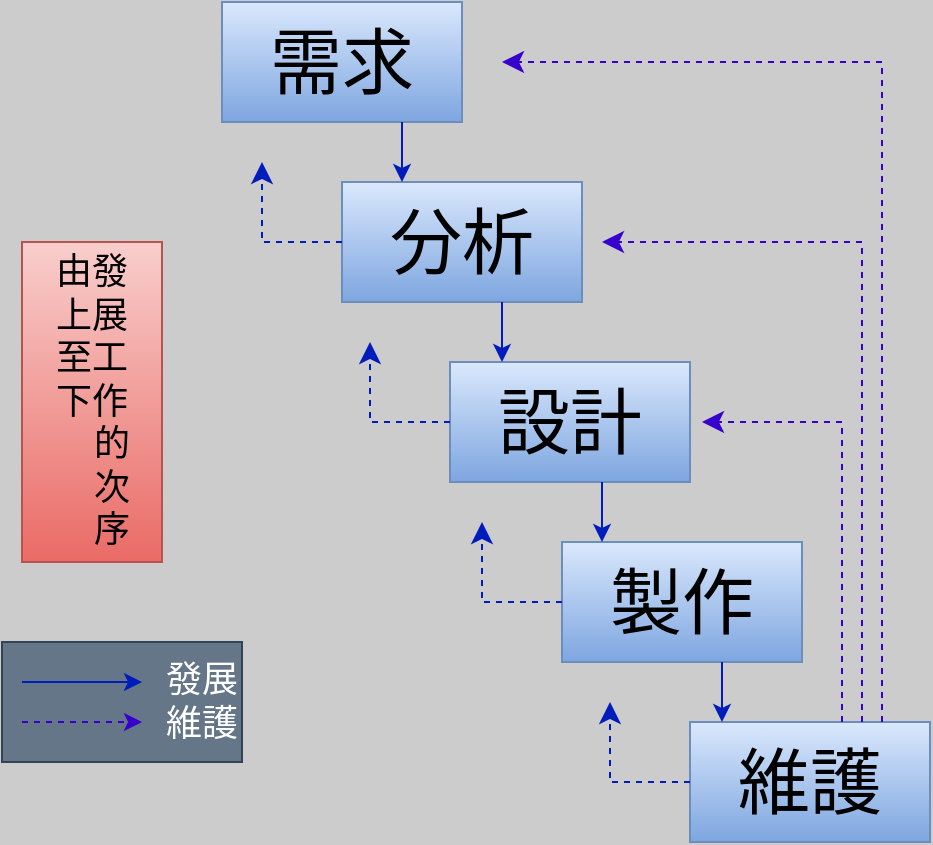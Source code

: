 <mxfile>
    <diagram id="SrfUJBcNbgLdS5oVVSdH" name="第1頁">
        <mxGraphModel dx="702" dy="563" grid="1" gridSize="10" guides="1" tooltips="1" connect="1" arrows="1" fold="1" page="1" pageScale="1" pageWidth="827" pageHeight="1169" background="#CCCCCC" math="0" shadow="0">
            <root>
                <mxCell id="0"/>
                <mxCell id="1" parent="0"/>
                <mxCell id="2" value="&lt;font style=&quot;font-size: 36px;&quot;&gt;需求&lt;/font&gt;" style="rounded=0;whiteSpace=wrap;html=1;fillColor=#dae8fc;strokeColor=#6c8ebf;gradientColor=#7ea6e0;" vertex="1" parent="1">
                    <mxGeometry x="180" y="40" width="120" height="60" as="geometry"/>
                </mxCell>
                <mxCell id="3" value="&lt;font style=&quot;font-size: 36px;&quot;&gt;分析&lt;/font&gt;" style="rounded=0;whiteSpace=wrap;html=1;fillColor=#dae8fc;strokeColor=#6c8ebf;gradientColor=#7ea6e0;" vertex="1" parent="1">
                    <mxGeometry x="240" y="130" width="120" height="60" as="geometry"/>
                </mxCell>
                <mxCell id="4" value="&lt;font style=&quot;font-size: 36px;&quot;&gt;設計&lt;/font&gt;" style="rounded=0;whiteSpace=wrap;html=1;fillColor=#dae8fc;strokeColor=#6c8ebf;gradientColor=#7ea6e0;" vertex="1" parent="1">
                    <mxGeometry x="294" y="220" width="120" height="60" as="geometry"/>
                </mxCell>
                <mxCell id="6" value="&lt;font style=&quot;font-size: 36px;&quot;&gt;製作&lt;/font&gt;" style="rounded=0;whiteSpace=wrap;html=1;fillColor=#dae8fc;strokeColor=#6c8ebf;gradientColor=#7ea6e0;" vertex="1" parent="1">
                    <mxGeometry x="350" y="310" width="120" height="60" as="geometry"/>
                </mxCell>
                <mxCell id="7" value="&lt;font style=&quot;font-size: 36px;&quot;&gt;維護&lt;/font&gt;" style="rounded=0;whiteSpace=wrap;html=1;fillColor=#dae8fc;strokeColor=#6c8ebf;gradientColor=#7ea6e0;" vertex="1" parent="1">
                    <mxGeometry x="414" y="400" width="120" height="60" as="geometry"/>
                </mxCell>
                <mxCell id="9" value="&lt;div style=&quot;&quot;&gt;&lt;span style=&quot;background-color: initial;&quot;&gt;&lt;font style=&quot;font-size: 18px;&quot;&gt;發展&lt;/font&gt;&lt;/span&gt;&lt;/div&gt;&lt;div style=&quot;&quot;&gt;&lt;span style=&quot;background-color: initial;&quot;&gt;&lt;font style=&quot;font-size: 18px;&quot;&gt;維護&lt;/font&gt;&lt;/span&gt;&lt;/div&gt;" style="rounded=0;whiteSpace=wrap;html=1;fillColor=#647687;fontColor=#ffffff;strokeColor=#314354;align=right;" vertex="1" parent="1">
                    <mxGeometry x="70" y="360" width="120" height="60" as="geometry"/>
                </mxCell>
                <mxCell id="10" value="" style="endArrow=classic;html=1;fontSize=18;fillColor=#0050ef;strokeColor=#001DBC;" edge="1" parent="1">
                    <mxGeometry width="50" height="50" relative="1" as="geometry">
                        <mxPoint x="80" y="380" as="sourcePoint"/>
                        <mxPoint x="140" y="380" as="targetPoint"/>
                    </mxGeometry>
                </mxCell>
                <mxCell id="11" value="" style="edgeStyle=segmentEdgeStyle;endArrow=classic;html=1;curved=0;rounded=0;endSize=8;startSize=8;fontSize=18;dashed=1;fillColor=#0050ef;strokeColor=#001DBC;" edge="1" parent="1">
                    <mxGeometry width="50" height="50" relative="1" as="geometry">
                        <mxPoint x="240" y="160" as="sourcePoint"/>
                        <mxPoint x="200" y="120" as="targetPoint"/>
                    </mxGeometry>
                </mxCell>
                <mxCell id="12" value="" style="endArrow=classic;html=1;fontSize=18;fillColor=#6a00ff;strokeColor=#3700CC;dashed=1;" edge="1" parent="1">
                    <mxGeometry width="50" height="50" relative="1" as="geometry">
                        <mxPoint x="80" y="400" as="sourcePoint"/>
                        <mxPoint x="140" y="400" as="targetPoint"/>
                    </mxGeometry>
                </mxCell>
                <mxCell id="13" value="" style="edgeStyle=segmentEdgeStyle;endArrow=classic;html=1;curved=0;rounded=0;endSize=8;startSize=8;fontSize=18;dashed=1;fillColor=#0050ef;strokeColor=#001DBC;" edge="1" parent="1">
                    <mxGeometry width="50" height="50" relative="1" as="geometry">
                        <mxPoint x="414" y="430" as="sourcePoint"/>
                        <mxPoint x="374" y="390" as="targetPoint"/>
                    </mxGeometry>
                </mxCell>
                <mxCell id="14" value="" style="edgeStyle=segmentEdgeStyle;endArrow=classic;html=1;curved=0;rounded=0;endSize=8;startSize=8;fontSize=18;dashed=1;fillColor=#0050ef;strokeColor=#001DBC;" edge="1" parent="1">
                    <mxGeometry width="50" height="50" relative="1" as="geometry">
                        <mxPoint x="350" y="340" as="sourcePoint"/>
                        <mxPoint x="310" y="300" as="targetPoint"/>
                    </mxGeometry>
                </mxCell>
                <mxCell id="15" value="" style="edgeStyle=segmentEdgeStyle;endArrow=classic;html=1;curved=0;rounded=0;endSize=8;startSize=8;fontSize=18;dashed=1;fillColor=#0050ef;strokeColor=#001DBC;" edge="1" parent="1">
                    <mxGeometry width="50" height="50" relative="1" as="geometry">
                        <mxPoint x="294" y="250" as="sourcePoint"/>
                        <mxPoint x="254" y="210" as="targetPoint"/>
                    </mxGeometry>
                </mxCell>
                <mxCell id="17" value="" style="endArrow=classic;html=1;fontSize=18;fillColor=#0050ef;strokeColor=#001DBC;" edge="1" parent="1">
                    <mxGeometry width="50" height="50" relative="1" as="geometry">
                        <mxPoint x="270" y="100" as="sourcePoint"/>
                        <mxPoint x="270" y="130" as="targetPoint"/>
                    </mxGeometry>
                </mxCell>
                <mxCell id="19" value="" style="endArrow=classic;html=1;fontSize=18;fillColor=#0050ef;strokeColor=#001DBC;" edge="1" parent="1">
                    <mxGeometry width="50" height="50" relative="1" as="geometry">
                        <mxPoint x="370" y="280" as="sourcePoint"/>
                        <mxPoint x="370" y="310" as="targetPoint"/>
                    </mxGeometry>
                </mxCell>
                <mxCell id="20" value="" style="endArrow=classic;html=1;fontSize=18;fillColor=#0050ef;strokeColor=#001DBC;" edge="1" parent="1">
                    <mxGeometry width="50" height="50" relative="1" as="geometry">
                        <mxPoint x="430" y="370" as="sourcePoint"/>
                        <mxPoint x="430" y="400" as="targetPoint"/>
                    </mxGeometry>
                </mxCell>
                <mxCell id="21" value="" style="endArrow=classic;html=1;fontSize=18;fillColor=#0050ef;strokeColor=#001DBC;" edge="1" parent="1">
                    <mxGeometry width="50" height="50" relative="1" as="geometry">
                        <mxPoint x="320" y="190" as="sourcePoint"/>
                        <mxPoint x="320" y="220" as="targetPoint"/>
                    </mxGeometry>
                </mxCell>
                <mxCell id="22" value="" style="edgeStyle=segmentEdgeStyle;endArrow=classic;html=1;curved=0;rounded=0;endSize=8;startSize=8;fontSize=18;fillColor=#6a00ff;strokeColor=#3700CC;dashed=1;" edge="1" parent="1">
                    <mxGeometry width="50" height="50" relative="1" as="geometry">
                        <mxPoint x="510" y="400" as="sourcePoint"/>
                        <mxPoint x="320" y="70" as="targetPoint"/>
                        <Array as="points">
                            <mxPoint x="510" y="399"/>
                            <mxPoint x="510" y="70"/>
                        </Array>
                    </mxGeometry>
                </mxCell>
                <mxCell id="23" value="" style="edgeStyle=segmentEdgeStyle;endArrow=classic;html=1;curved=0;rounded=0;endSize=8;startSize=8;fontSize=18;fillColor=#6a00ff;strokeColor=#3700CC;dashed=1;" edge="1" parent="1">
                    <mxGeometry width="50" height="50" relative="1" as="geometry">
                        <mxPoint x="500" y="400" as="sourcePoint"/>
                        <mxPoint x="370" y="160" as="targetPoint"/>
                        <Array as="points">
                            <mxPoint x="500" y="400"/>
                            <mxPoint x="500" y="160"/>
                        </Array>
                    </mxGeometry>
                </mxCell>
                <mxCell id="24" value="" style="edgeStyle=segmentEdgeStyle;endArrow=classic;html=1;curved=0;rounded=0;endSize=8;startSize=8;fontSize=18;fillColor=#6a00ff;strokeColor=#3700CC;dashed=1;" edge="1" parent="1" source="7">
                    <mxGeometry width="50" height="50" relative="1" as="geometry">
                        <mxPoint x="490" y="390" as="sourcePoint"/>
                        <mxPoint x="420" y="250" as="targetPoint"/>
                        <Array as="points">
                            <mxPoint x="490" y="250"/>
                        </Array>
                    </mxGeometry>
                </mxCell>
                <mxCell id="25" value="由發&lt;br&gt;上展&lt;br&gt;至工&lt;br&gt;下作&lt;br&gt;&amp;nbsp; &amp;nbsp; 的&lt;br&gt;&amp;nbsp; &amp;nbsp; 次&lt;br&gt;&amp;nbsp; &amp;nbsp; 序" style="rounded=0;whiteSpace=wrap;html=1;fontSize=18;strokeColor=#b85450;fillColor=#f8cecc;gradientColor=#ea6b66;" vertex="1" parent="1">
                    <mxGeometry x="80" y="160" width="70" height="160" as="geometry"/>
                </mxCell>
            </root>
        </mxGraphModel>
    </diagram>
</mxfile>